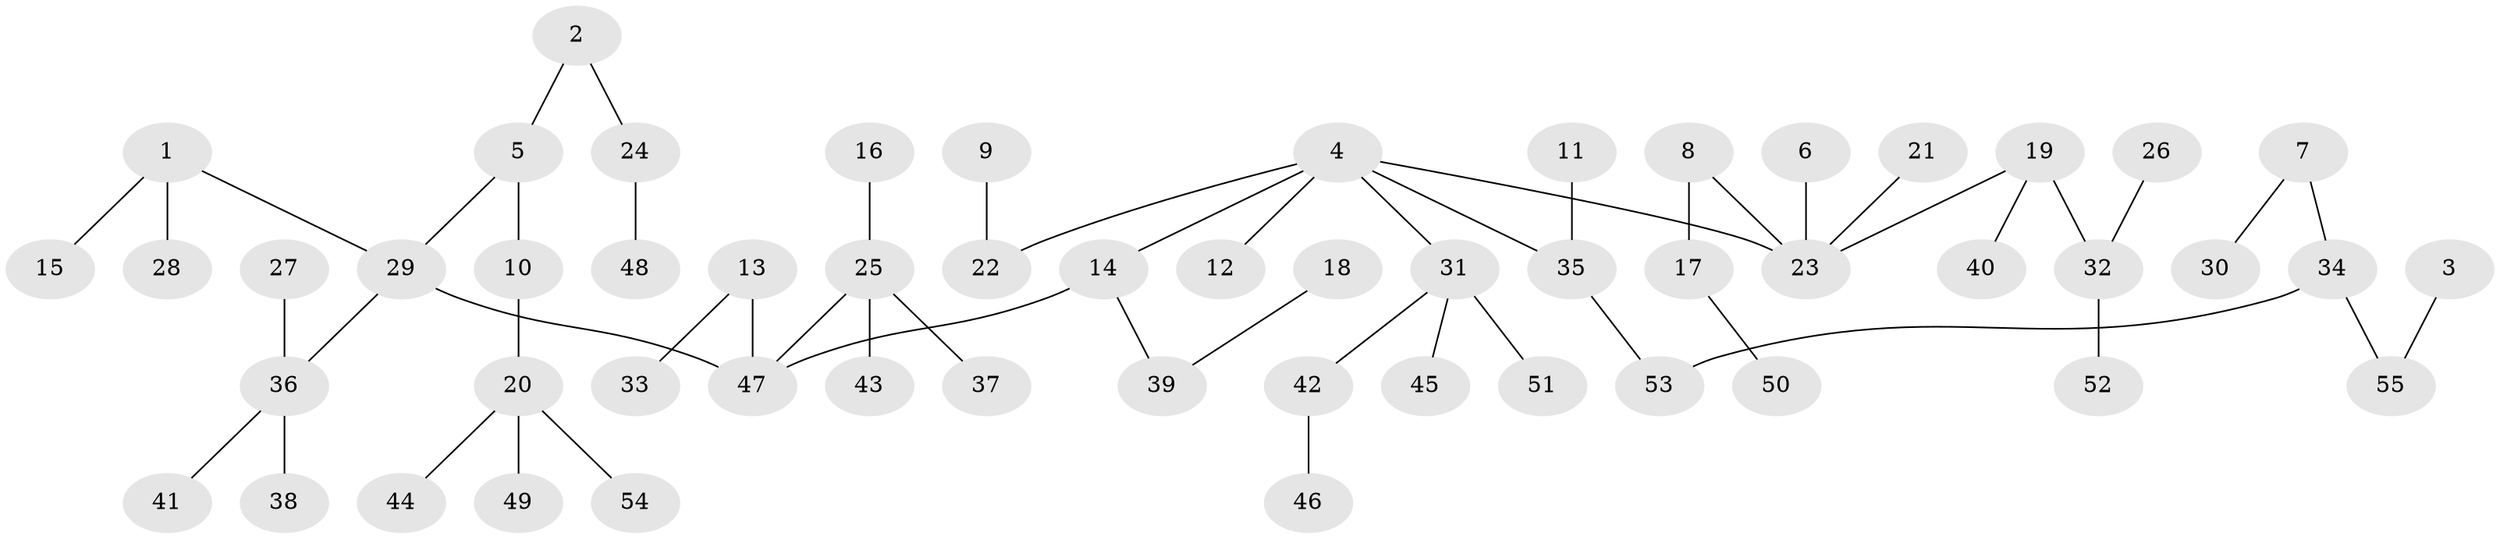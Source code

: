 // original degree distribution, {4: 0.06422018348623854, 5: 0.045871559633027525, 6: 0.01834862385321101, 1: 0.47706422018348627, 2: 0.27522935779816515, 3: 0.11926605504587157}
// Generated by graph-tools (version 1.1) at 2025/50/03/09/25 03:50:23]
// undirected, 55 vertices, 54 edges
graph export_dot {
graph [start="1"]
  node [color=gray90,style=filled];
  1;
  2;
  3;
  4;
  5;
  6;
  7;
  8;
  9;
  10;
  11;
  12;
  13;
  14;
  15;
  16;
  17;
  18;
  19;
  20;
  21;
  22;
  23;
  24;
  25;
  26;
  27;
  28;
  29;
  30;
  31;
  32;
  33;
  34;
  35;
  36;
  37;
  38;
  39;
  40;
  41;
  42;
  43;
  44;
  45;
  46;
  47;
  48;
  49;
  50;
  51;
  52;
  53;
  54;
  55;
  1 -- 15 [weight=1.0];
  1 -- 28 [weight=1.0];
  1 -- 29 [weight=1.0];
  2 -- 5 [weight=1.0];
  2 -- 24 [weight=1.0];
  3 -- 55 [weight=1.0];
  4 -- 12 [weight=1.0];
  4 -- 14 [weight=1.0];
  4 -- 22 [weight=1.0];
  4 -- 23 [weight=1.0];
  4 -- 31 [weight=1.0];
  4 -- 35 [weight=1.0];
  5 -- 10 [weight=1.0];
  5 -- 29 [weight=1.0];
  6 -- 23 [weight=1.0];
  7 -- 30 [weight=1.0];
  7 -- 34 [weight=1.0];
  8 -- 17 [weight=1.0];
  8 -- 23 [weight=1.0];
  9 -- 22 [weight=1.0];
  10 -- 20 [weight=1.0];
  11 -- 35 [weight=1.0];
  13 -- 33 [weight=1.0];
  13 -- 47 [weight=1.0];
  14 -- 39 [weight=1.0];
  14 -- 47 [weight=1.0];
  16 -- 25 [weight=1.0];
  17 -- 50 [weight=1.0];
  18 -- 39 [weight=1.0];
  19 -- 23 [weight=1.0];
  19 -- 32 [weight=1.0];
  19 -- 40 [weight=1.0];
  20 -- 44 [weight=1.0];
  20 -- 49 [weight=1.0];
  20 -- 54 [weight=1.0];
  21 -- 23 [weight=1.0];
  24 -- 48 [weight=1.0];
  25 -- 37 [weight=1.0];
  25 -- 43 [weight=1.0];
  25 -- 47 [weight=1.0];
  26 -- 32 [weight=1.0];
  27 -- 36 [weight=1.0];
  29 -- 36 [weight=1.0];
  29 -- 47 [weight=1.0];
  31 -- 42 [weight=1.0];
  31 -- 45 [weight=1.0];
  31 -- 51 [weight=1.0];
  32 -- 52 [weight=1.0];
  34 -- 53 [weight=1.0];
  34 -- 55 [weight=1.0];
  35 -- 53 [weight=1.0];
  36 -- 38 [weight=1.0];
  36 -- 41 [weight=1.0];
  42 -- 46 [weight=1.0];
}
